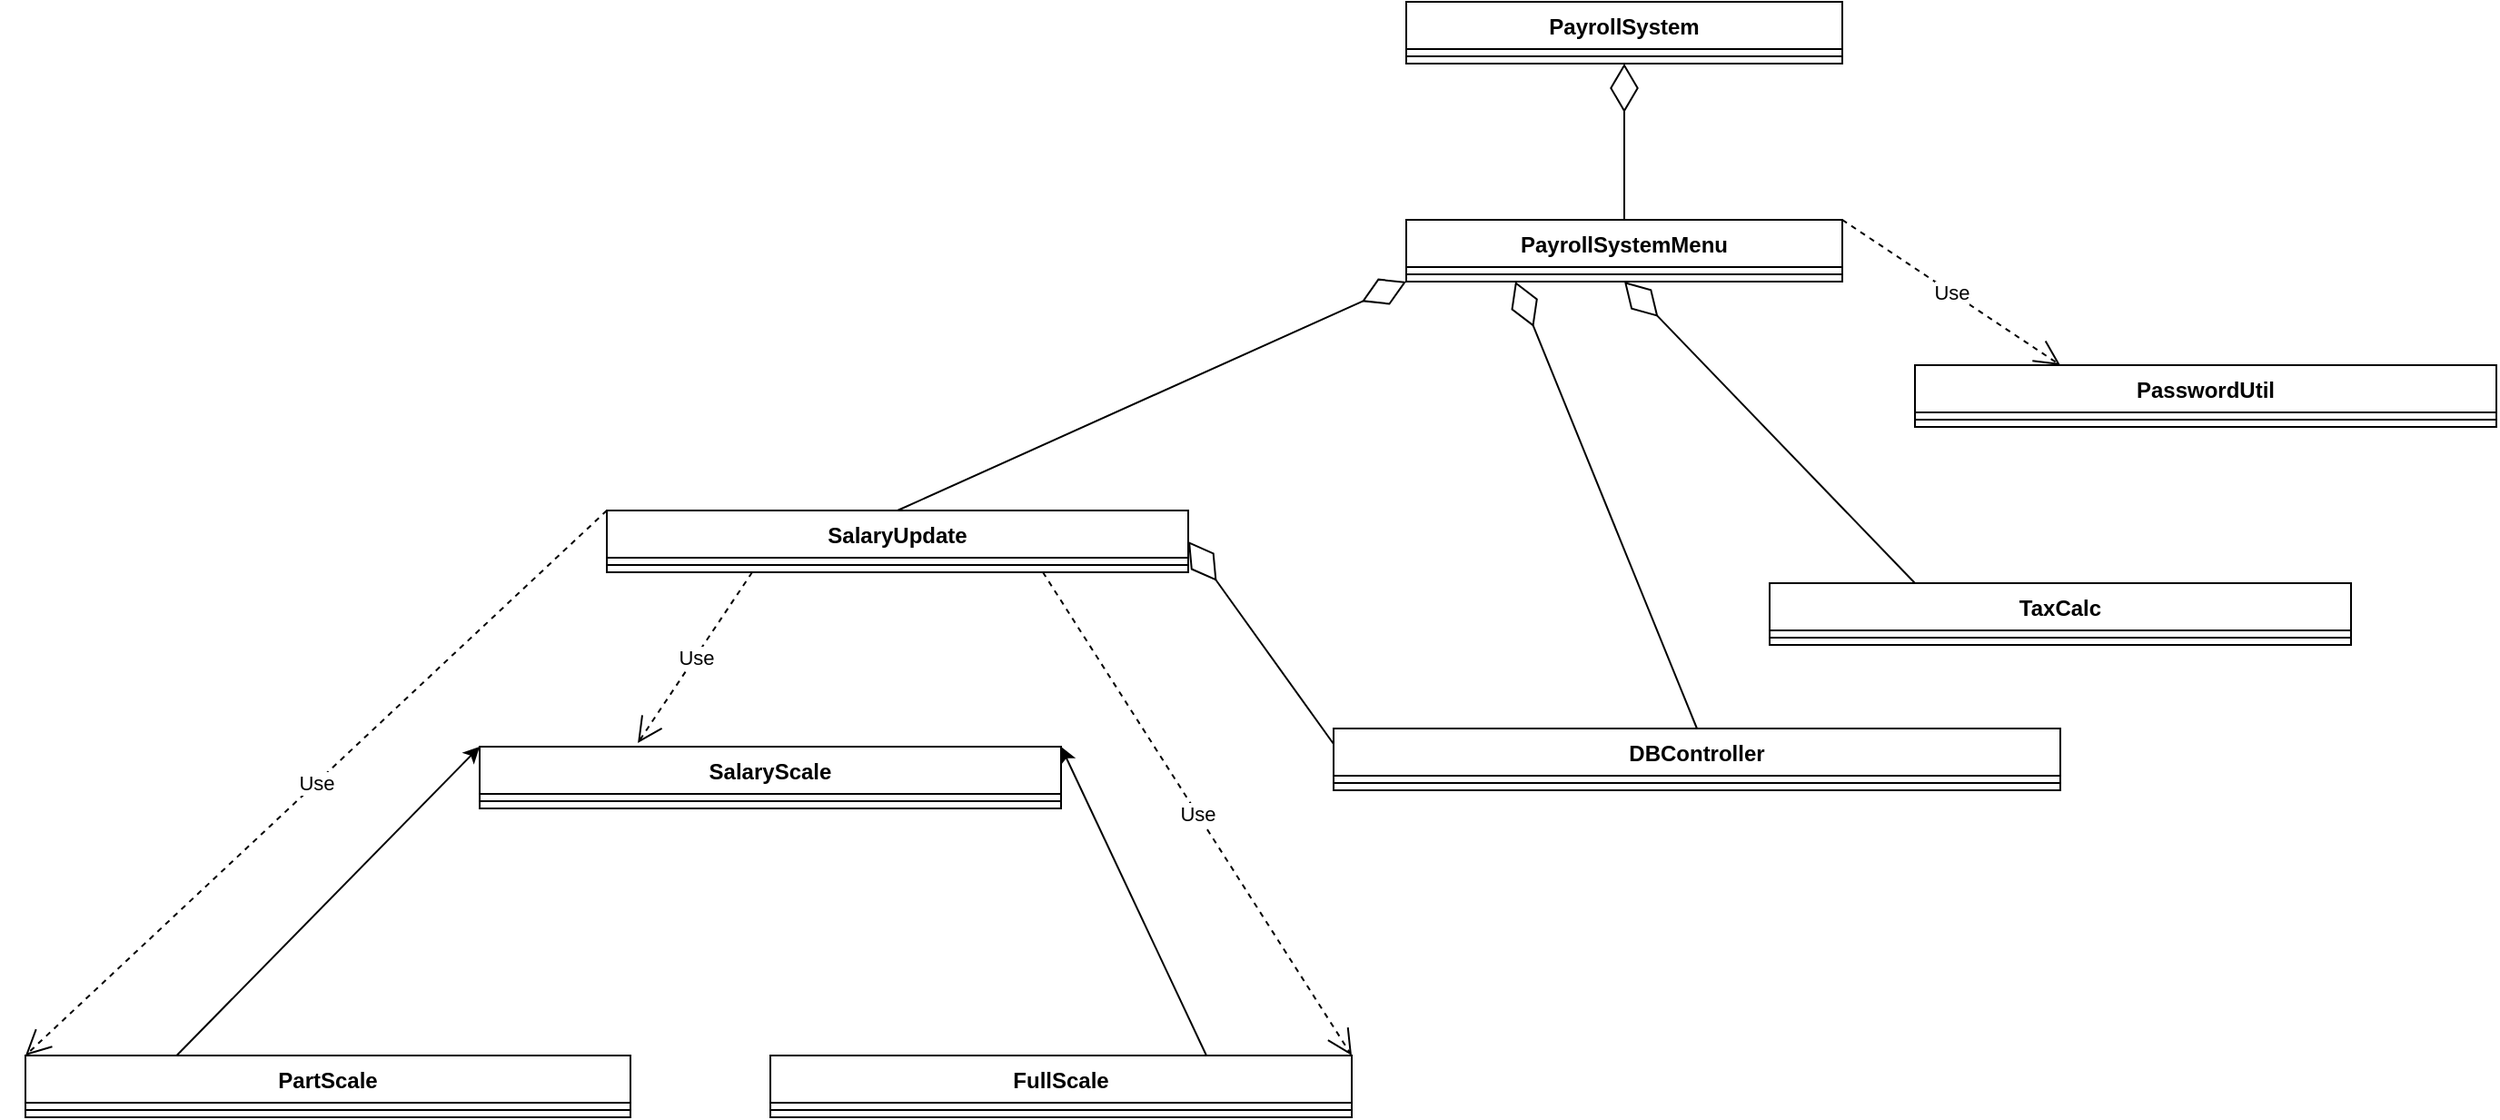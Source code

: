 <mxfile>
    <diagram name="Page-1" id="b5b7bab2-c9e2-2cf4-8b2a-24fd1a2a6d21">
        <mxGraphModel dx="3042" dy="1320" grid="1" gridSize="10" guides="1" tooltips="1" connect="1" arrows="1" fold="1" page="1" pageScale="1" pageWidth="827" pageHeight="1169" background="none" math="0" shadow="0">
            <root>
                <mxCell id="0"/>
                <mxCell id="1" parent="0"/>
                <mxCell id="mPwAxX8d5oP5hzSvpfBp-22" value="PayrollSystem" style="swimlane;fontStyle=1;align=center;verticalAlign=top;childLayout=stackLayout;horizontal=1;startSize=26;horizontalStack=0;resizeParent=1;resizeParentMax=0;resizeLast=0;collapsible=1;marginBottom=0;whiteSpace=wrap;html=1;" parent="1" vertex="1">
                    <mxGeometry x="320" width="240" height="34" as="geometry"/>
                </mxCell>
                <mxCell id="mPwAxX8d5oP5hzSvpfBp-24" value="" style="line;strokeWidth=1;fillColor=none;align=left;verticalAlign=middle;spacingTop=-1;spacingLeft=3;spacingRight=3;rotatable=0;labelPosition=right;points=[];portConstraint=eastwest;strokeColor=inherit;" parent="mPwAxX8d5oP5hzSvpfBp-22" vertex="1">
                    <mxGeometry y="26" width="240" height="8" as="geometry"/>
                </mxCell>
                <mxCell id="mPwAxX8d5oP5hzSvpfBp-26" value="PayrollSystemMenu" style="swimlane;fontStyle=1;align=center;verticalAlign=top;childLayout=stackLayout;horizontal=1;startSize=26;horizontalStack=0;resizeParent=1;resizeParentMax=0;resizeLast=0;collapsible=1;marginBottom=0;whiteSpace=wrap;html=1;" parent="1" vertex="1">
                    <mxGeometry x="320" y="120" width="240" height="34" as="geometry"/>
                </mxCell>
                <mxCell id="mPwAxX8d5oP5hzSvpfBp-28" value="" style="line;strokeWidth=1;fillColor=none;align=left;verticalAlign=middle;spacingTop=-1;spacingLeft=3;spacingRight=3;rotatable=0;labelPosition=right;points=[];portConstraint=eastwest;strokeColor=inherit;" parent="mPwAxX8d5oP5hzSvpfBp-26" vertex="1">
                    <mxGeometry y="26" width="240" height="8" as="geometry"/>
                </mxCell>
                <mxCell id="mPwAxX8d5oP5hzSvpfBp-68" value="DBController" style="swimlane;fontStyle=1;align=center;verticalAlign=top;childLayout=stackLayout;horizontal=1;startSize=26;horizontalStack=0;resizeParent=1;resizeParentMax=0;resizeLast=0;collapsible=1;marginBottom=0;whiteSpace=wrap;html=1;" parent="1" vertex="1">
                    <mxGeometry x="280" y="400" width="400" height="34" as="geometry"/>
                </mxCell>
                <mxCell id="mPwAxX8d5oP5hzSvpfBp-70" value="" style="line;strokeWidth=1;fillColor=none;align=left;verticalAlign=middle;spacingTop=-1;spacingLeft=3;spacingRight=3;rotatable=0;labelPosition=right;points=[];portConstraint=eastwest;strokeColor=inherit;" parent="mPwAxX8d5oP5hzSvpfBp-68" vertex="1">
                    <mxGeometry y="26" width="400" height="8" as="geometry"/>
                </mxCell>
                <mxCell id="mPwAxX8d5oP5hzSvpfBp-151" value="PasswordUtil" style="swimlane;fontStyle=1;align=center;verticalAlign=top;childLayout=stackLayout;horizontal=1;startSize=26;horizontalStack=0;resizeParent=1;resizeParentMax=0;resizeLast=0;collapsible=1;marginBottom=0;whiteSpace=wrap;html=1;" parent="1" vertex="1">
                    <mxGeometry x="600" y="200" width="320" height="34" as="geometry"/>
                </mxCell>
                <mxCell id="mPwAxX8d5oP5hzSvpfBp-153" value="" style="line;strokeWidth=1;fillColor=none;align=left;verticalAlign=middle;spacingTop=-1;spacingLeft=3;spacingRight=3;rotatable=0;labelPosition=right;points=[];portConstraint=eastwest;strokeColor=inherit;" parent="mPwAxX8d5oP5hzSvpfBp-151" vertex="1">
                    <mxGeometry y="26" width="320" height="8" as="geometry"/>
                </mxCell>
                <mxCell id="mPwAxX8d5oP5hzSvpfBp-168" value="SalaryUpdate" style="swimlane;fontStyle=1;align=center;verticalAlign=top;childLayout=stackLayout;horizontal=1;startSize=26;horizontalStack=0;resizeParent=1;resizeParentMax=0;resizeLast=0;collapsible=1;marginBottom=0;whiteSpace=wrap;html=1;" parent="1" vertex="1">
                    <mxGeometry x="-120" y="280" width="320" height="34" as="geometry"/>
                </mxCell>
                <mxCell id="mPwAxX8d5oP5hzSvpfBp-170" value="" style="line;strokeWidth=1;fillColor=none;align=left;verticalAlign=middle;spacingTop=-1;spacingLeft=3;spacingRight=3;rotatable=0;labelPosition=right;points=[];portConstraint=eastwest;strokeColor=inherit;" parent="mPwAxX8d5oP5hzSvpfBp-168" vertex="1">
                    <mxGeometry y="26" width="320" height="8" as="geometry"/>
                </mxCell>
                <mxCell id="mPwAxX8d5oP5hzSvpfBp-187" value="TaxCalc" style="swimlane;fontStyle=1;align=center;verticalAlign=top;childLayout=stackLayout;horizontal=1;startSize=26;horizontalStack=0;resizeParent=1;resizeParentMax=0;resizeLast=0;collapsible=1;marginBottom=0;whiteSpace=wrap;html=1;" parent="1" vertex="1">
                    <mxGeometry x="520" y="320" width="320" height="34" as="geometry"/>
                </mxCell>
                <mxCell id="mPwAxX8d5oP5hzSvpfBp-189" value="" style="line;strokeWidth=1;fillColor=none;align=left;verticalAlign=middle;spacingTop=-1;spacingLeft=3;spacingRight=3;rotatable=0;labelPosition=right;points=[];portConstraint=eastwest;strokeColor=inherit;" parent="mPwAxX8d5oP5hzSvpfBp-187" vertex="1">
                    <mxGeometry y="26" width="320" height="8" as="geometry"/>
                </mxCell>
                <mxCell id="mPwAxX8d5oP5hzSvpfBp-247" value="FullScale" style="swimlane;fontStyle=1;align=center;verticalAlign=top;childLayout=stackLayout;horizontal=1;startSize=26;horizontalStack=0;resizeParent=1;resizeParentMax=0;resizeLast=0;collapsible=1;marginBottom=0;whiteSpace=wrap;html=1;" parent="1" vertex="1">
                    <mxGeometry x="-30" y="580" width="320" height="34" as="geometry"/>
                </mxCell>
                <mxCell id="mPwAxX8d5oP5hzSvpfBp-248" value="" style="line;strokeWidth=1;fillColor=none;align=left;verticalAlign=middle;spacingTop=-1;spacingLeft=3;spacingRight=3;rotatable=0;labelPosition=right;points=[];portConstraint=eastwest;strokeColor=inherit;" parent="mPwAxX8d5oP5hzSvpfBp-247" vertex="1">
                    <mxGeometry y="26" width="320" height="8" as="geometry"/>
                </mxCell>
                <mxCell id="mPwAxX8d5oP5hzSvpfBp-262" value="PartScale" style="swimlane;fontStyle=1;align=center;verticalAlign=top;childLayout=stackLayout;horizontal=1;startSize=26;horizontalStack=0;resizeParent=1;resizeParentMax=0;resizeLast=0;collapsible=1;marginBottom=0;whiteSpace=wrap;html=1;" parent="1" vertex="1">
                    <mxGeometry x="-440" y="580" width="333" height="34" as="geometry"/>
                </mxCell>
                <mxCell id="mPwAxX8d5oP5hzSvpfBp-263" value="" style="line;strokeWidth=1;fillColor=none;align=left;verticalAlign=middle;spacingTop=-1;spacingLeft=3;spacingRight=3;rotatable=0;labelPosition=right;points=[];portConstraint=eastwest;strokeColor=inherit;" parent="mPwAxX8d5oP5hzSvpfBp-262" vertex="1">
                    <mxGeometry y="26" width="333" height="8" as="geometry"/>
                </mxCell>
                <mxCell id="mPwAxX8d5oP5hzSvpfBp-265" value="SalaryScale" style="swimlane;fontStyle=1;align=center;verticalAlign=top;childLayout=stackLayout;horizontal=1;startSize=26;horizontalStack=0;resizeParent=1;resizeParentMax=0;resizeLast=0;collapsible=1;marginBottom=0;whiteSpace=wrap;html=1;" parent="1" vertex="1">
                    <mxGeometry x="-190" y="410" width="320" height="34" as="geometry"/>
                </mxCell>
                <mxCell id="mPwAxX8d5oP5hzSvpfBp-269" value="" style="line;strokeWidth=1;fillColor=none;align=left;verticalAlign=middle;spacingTop=-1;spacingLeft=3;spacingRight=3;rotatable=0;labelPosition=right;points=[];portConstraint=eastwest;strokeColor=inherit;" parent="mPwAxX8d5oP5hzSvpfBp-265" vertex="1">
                    <mxGeometry y="26" width="320" height="8" as="geometry"/>
                </mxCell>
                <mxCell id="RM8KvDM85beLi4GdjPFU-4" value="Use" style="endArrow=open;endSize=12;dashed=1;html=1;rounded=0;exitX=1;exitY=0;exitDx=0;exitDy=0;entryX=0.25;entryY=0;entryDx=0;entryDy=0;" parent="1" source="mPwAxX8d5oP5hzSvpfBp-26" target="mPwAxX8d5oP5hzSvpfBp-151" edge="1">
                    <mxGeometry width="160" relative="1" as="geometry">
                        <mxPoint x="560" y="531" as="sourcePoint"/>
                        <mxPoint x="820.8" y="262.2" as="targetPoint"/>
                    </mxGeometry>
                </mxCell>
                <mxCell id="RM8KvDM85beLi4GdjPFU-5" value="" style="endArrow=diamondThin;endFill=0;endSize=24;html=1;rounded=0;entryX=0.5;entryY=1;entryDx=0;entryDy=0;exitX=0.25;exitY=0;exitDx=0;exitDy=0;" parent="1" source="mPwAxX8d5oP5hzSvpfBp-187" target="mPwAxX8d5oP5hzSvpfBp-26" edge="1">
                    <mxGeometry width="160" relative="1" as="geometry">
                        <mxPoint x="440" y="1160" as="sourcePoint"/>
                        <mxPoint x="560" y="531" as="targetPoint"/>
                    </mxGeometry>
                </mxCell>
                <mxCell id="RM8KvDM85beLi4GdjPFU-6" value="" style="endArrow=diamondThin;endFill=0;endSize=24;html=1;rounded=0;exitX=0.5;exitY=0;exitDx=0;exitDy=0;entryX=0.25;entryY=1;entryDx=0;entryDy=0;" parent="1" source="mPwAxX8d5oP5hzSvpfBp-68" target="mPwAxX8d5oP5hzSvpfBp-26" edge="1">
                    <mxGeometry width="160" relative="1" as="geometry">
                        <mxPoint x="770" y="1090" as="sourcePoint"/>
                        <mxPoint x="560" y="531" as="targetPoint"/>
                    </mxGeometry>
                </mxCell>
                <mxCell id="RM8KvDM85beLi4GdjPFU-7" value="" style="endArrow=diamondThin;endFill=0;endSize=24;html=1;rounded=0;entryX=1;entryY=0.5;entryDx=0;entryDy=0;exitX=0;exitY=0.25;exitDx=0;exitDy=0;" parent="1" source="mPwAxX8d5oP5hzSvpfBp-68" target="mPwAxX8d5oP5hzSvpfBp-168" edge="1">
                    <mxGeometry width="160" relative="1" as="geometry">
                        <mxPoint x="600" y="1079" as="sourcePoint"/>
                        <mxPoint x="200" y="1051" as="targetPoint"/>
                    </mxGeometry>
                </mxCell>
                <mxCell id="RM8KvDM85beLi4GdjPFU-9" value="" style="endArrow=classic;html=1;rounded=0;entryX=0;entryY=0;entryDx=0;entryDy=0;exitX=0.25;exitY=0;exitDx=0;exitDy=0;" parent="1" source="mPwAxX8d5oP5hzSvpfBp-262" target="mPwAxX8d5oP5hzSvpfBp-265" edge="1">
                    <mxGeometry width="50" height="50" relative="1" as="geometry">
                        <mxPoint x="-30" y="790" as="sourcePoint"/>
                        <mxPoint x="-140" y="750" as="targetPoint"/>
                    </mxGeometry>
                </mxCell>
                <mxCell id="RM8KvDM85beLi4GdjPFU-10" value="" style="endArrow=classic;html=1;rounded=0;entryX=1;entryY=0;entryDx=0;entryDy=0;exitX=0.75;exitY=0;exitDx=0;exitDy=0;" parent="1" source="mPwAxX8d5oP5hzSvpfBp-247" target="mPwAxX8d5oP5hzSvpfBp-265" edge="1">
                    <mxGeometry width="50" height="50" relative="1" as="geometry">
                        <mxPoint x="-307" y="870" as="sourcePoint"/>
                        <mxPoint x="-180" y="681" as="targetPoint"/>
                    </mxGeometry>
                </mxCell>
                <mxCell id="RM8KvDM85beLi4GdjPFU-11" value="" style="endArrow=diamondThin;endFill=0;endSize=24;html=1;rounded=0;exitX=0.5;exitY=0;exitDx=0;exitDy=0;entryX=0;entryY=1;entryDx=0;entryDy=0;" parent="1" source="mPwAxX8d5oP5hzSvpfBp-168" target="mPwAxX8d5oP5hzSvpfBp-26" edge="1">
                    <mxGeometry width="160" relative="1" as="geometry">
                        <mxPoint x="350" y="1290" as="sourcePoint"/>
                        <mxPoint x="320" y="531" as="targetPoint"/>
                    </mxGeometry>
                </mxCell>
                <mxCell id="-ffOELAf1Ro_G3EGrPoA-3" value="" style="endArrow=diamondThin;endFill=0;endSize=24;html=1;rounded=0;entryX=0.5;entryY=1;entryDx=0;entryDy=0;exitX=0.5;exitY=0;exitDx=0;exitDy=0;" parent="1" source="mPwAxX8d5oP5hzSvpfBp-26" target="mPwAxX8d5oP5hzSvpfBp-22" edge="1">
                    <mxGeometry width="160" relative="1" as="geometry">
                        <mxPoint x="230" y="270" as="sourcePoint"/>
                        <mxPoint x="390" y="270" as="targetPoint"/>
                    </mxGeometry>
                </mxCell>
                <mxCell id="2" value="Use" style="endArrow=open;endSize=12;dashed=1;html=1;entryX=1;entryY=0;entryDx=0;entryDy=0;exitX=0.75;exitY=1;exitDx=0;exitDy=0;" edge="1" parent="1" source="mPwAxX8d5oP5hzSvpfBp-168" target="mPwAxX8d5oP5hzSvpfBp-247">
                    <mxGeometry width="160" relative="1" as="geometry">
                        <mxPoint x="40" y="570" as="sourcePoint"/>
                        <mxPoint x="200" y="570" as="targetPoint"/>
                    </mxGeometry>
                </mxCell>
                <mxCell id="3" value="Use" style="endArrow=open;endSize=12;dashed=1;html=1;entryX=0;entryY=0;entryDx=0;entryDy=0;exitX=0;exitY=0;exitDx=0;exitDy=0;" edge="1" parent="1" source="mPwAxX8d5oP5hzSvpfBp-168" target="mPwAxX8d5oP5hzSvpfBp-262">
                    <mxGeometry width="160" relative="1" as="geometry">
                        <mxPoint x="40" y="570" as="sourcePoint"/>
                        <mxPoint x="200" y="570" as="targetPoint"/>
                    </mxGeometry>
                </mxCell>
                <mxCell id="4" value="Use" style="endArrow=open;endSize=12;dashed=1;html=1;exitX=0.25;exitY=1;exitDx=0;exitDy=0;entryX=0.272;entryY=-0.059;entryDx=0;entryDy=0;entryPerimeter=0;" edge="1" parent="1" source="mPwAxX8d5oP5hzSvpfBp-168" target="mPwAxX8d5oP5hzSvpfBp-265">
                    <mxGeometry width="160" relative="1" as="geometry">
                        <mxPoint x="40" y="570" as="sourcePoint"/>
                        <mxPoint x="200" y="570" as="targetPoint"/>
                    </mxGeometry>
                </mxCell>
            </root>
        </mxGraphModel>
    </diagram>
</mxfile>